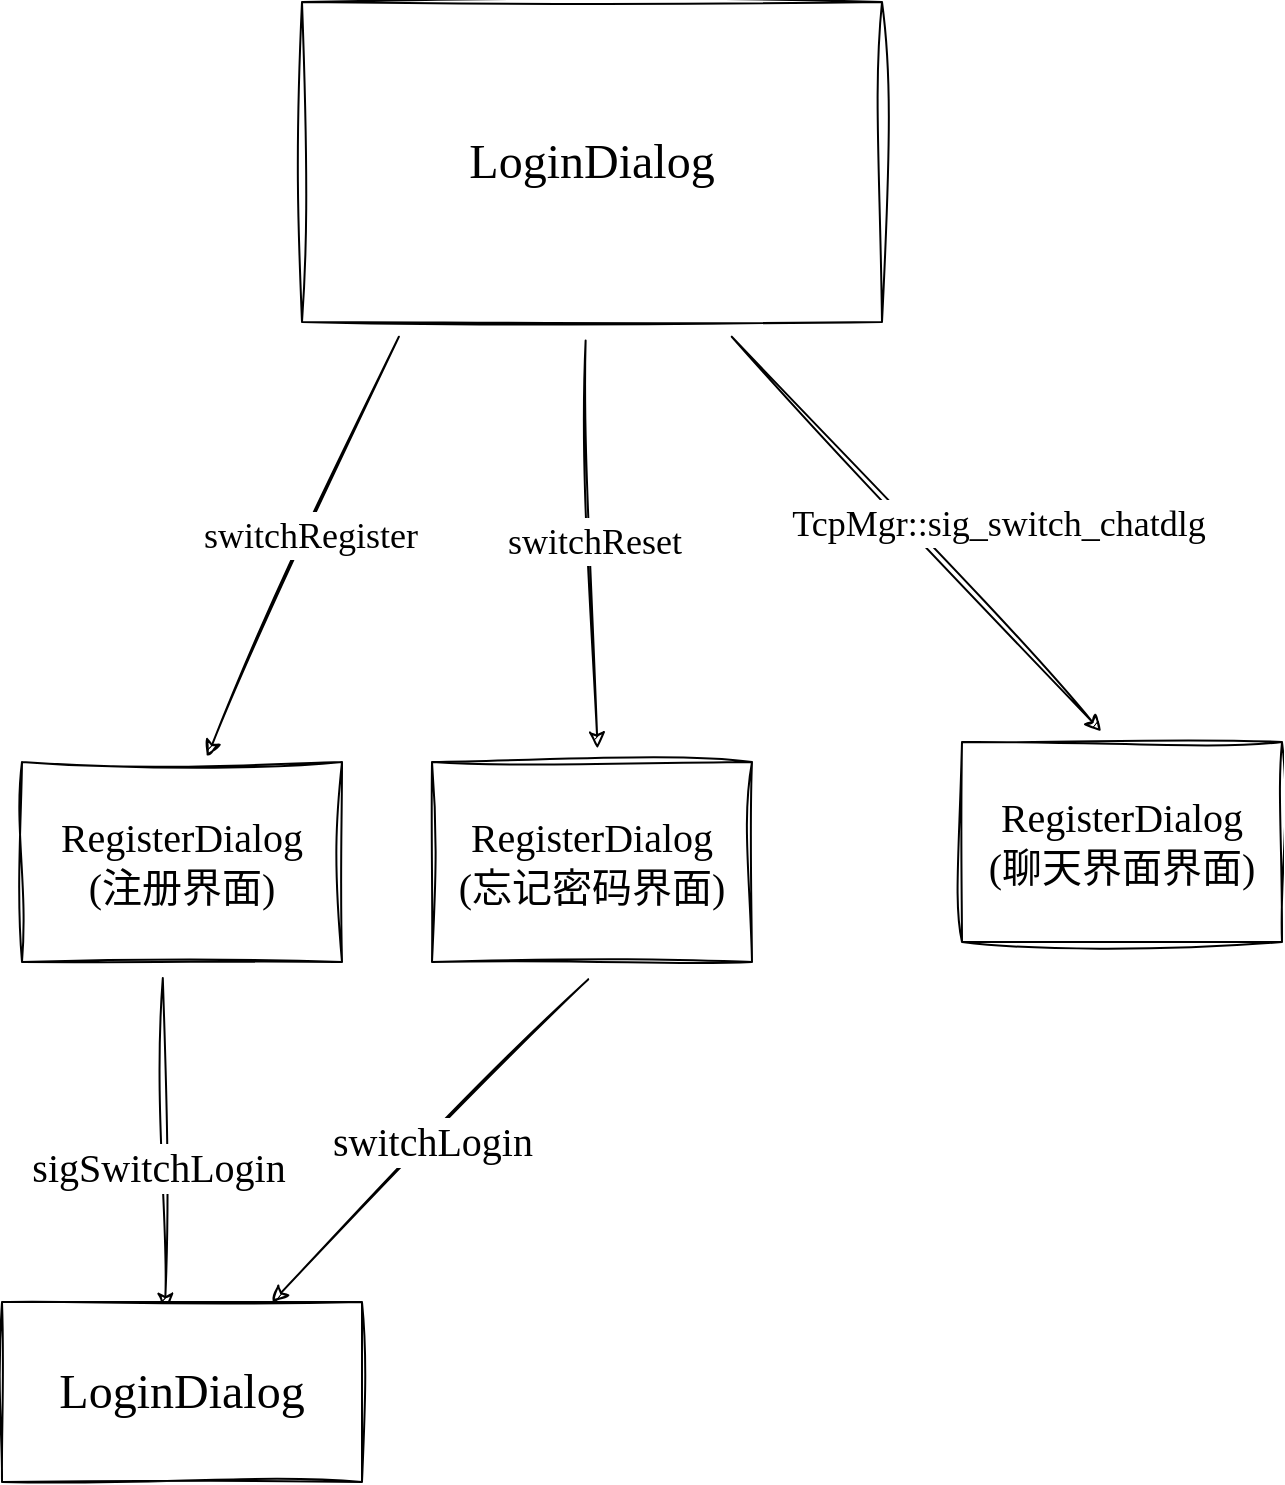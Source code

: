 <mxfile version="22.1.18" type="device">
  <diagram name="第 1 页" id="1KdzrKysrm_pPRe3ry2b">
    <mxGraphModel dx="1461" dy="717" grid="1" gridSize="10" guides="1" tooltips="1" connect="1" arrows="1" fold="1" page="1" pageScale="1" pageWidth="20000" pageHeight="20000" math="0" shadow="0">
      <root>
        <mxCell id="0" />
        <mxCell id="1" parent="0" />
        <mxCell id="7Vn9YL6_saJ21-usapcR-2" value="&lt;font face=&quot;Georgia&quot; style=&quot;font-size: 24px;&quot;&gt;LoginDialog&lt;/font&gt;" style="rounded=0;whiteSpace=wrap;html=1;sketch=1;hachureGap=4;jiggle=2;curveFitting=1;fontFamily=Architects Daughter;fontSource=https%3A%2F%2Ffonts.googleapis.com%2Fcss%3Ffamily%3DArchitects%2BDaughter;fontSize=20;" parent="1" vertex="1">
          <mxGeometry x="790" y="500" width="290" height="160" as="geometry" />
        </mxCell>
        <mxCell id="7Vn9YL6_saJ21-usapcR-3" value="" style="endArrow=classic;html=1;rounded=0;sketch=1;hachureGap=4;jiggle=2;curveFitting=1;fontFamily=Architects Daughter;fontSource=https%3A%2F%2Ffonts.googleapis.com%2Fcss%3Ffamily%3DArchitects%2BDaughter;fontSize=16;exitX=0.167;exitY=1.046;exitDx=0;exitDy=0;exitPerimeter=0;entryX=0.577;entryY=-0.027;entryDx=0;entryDy=0;entryPerimeter=0;" parent="1" source="7Vn9YL6_saJ21-usapcR-2" target="7Vn9YL6_saJ21-usapcR-12" edge="1">
          <mxGeometry width="50" height="50" relative="1" as="geometry">
            <mxPoint x="1080" y="800" as="sourcePoint" />
            <mxPoint x="760" y="860" as="targetPoint" />
          </mxGeometry>
        </mxCell>
        <mxCell id="7Vn9YL6_saJ21-usapcR-8" value="&lt;font style=&quot;font-size: 18px;&quot; face=&quot;Georgia&quot;&gt;switchRegister&lt;/font&gt;" style="edgeLabel;html=1;align=center;verticalAlign=middle;resizable=0;points=[];fontSize=20;fontFamily=Architects Daughter;" parent="7Vn9YL6_saJ21-usapcR-3" vertex="1" connectable="0">
          <mxGeometry x="-0.066" relative="1" as="geometry">
            <mxPoint as="offset" />
          </mxGeometry>
        </mxCell>
        <mxCell id="7Vn9YL6_saJ21-usapcR-4" value="" style="endArrow=classic;html=1;rounded=0;sketch=1;hachureGap=4;jiggle=2;curveFitting=1;fontFamily=Architects Daughter;fontSource=https%3A%2F%2Ffonts.googleapis.com%2Fcss%3Ffamily%3DArchitects%2BDaughter;fontSize=16;exitX=0.489;exitY=1.058;exitDx=0;exitDy=0;exitPerimeter=0;entryX=0.517;entryY=-0.067;entryDx=0;entryDy=0;entryPerimeter=0;" parent="1" source="7Vn9YL6_saJ21-usapcR-2" target="7Vn9YL6_saJ21-usapcR-13" edge="1">
          <mxGeometry width="50" height="50" relative="1" as="geometry">
            <mxPoint x="1080" y="800" as="sourcePoint" />
            <mxPoint x="935" y="850" as="targetPoint" />
          </mxGeometry>
        </mxCell>
        <mxCell id="7Vn9YL6_saJ21-usapcR-9" value="&lt;font face=&quot;Georgia&quot; style=&quot;font-size: 18px;&quot;&gt;switchReset&lt;/font&gt;" style="edgeLabel;html=1;align=center;verticalAlign=middle;resizable=0;points=[];fontSize=20;fontFamily=Architects Daughter;" parent="7Vn9YL6_saJ21-usapcR-4" vertex="1" connectable="0">
          <mxGeometry x="-0.025" y="1" relative="1" as="geometry">
            <mxPoint as="offset" />
          </mxGeometry>
        </mxCell>
        <mxCell id="7Vn9YL6_saJ21-usapcR-10" value="" style="endArrow=classic;html=1;rounded=0;sketch=1;hachureGap=4;jiggle=2;curveFitting=1;fontFamily=Architects Daughter;fontSource=https%3A%2F%2Ffonts.googleapis.com%2Fcss%3Ffamily%3DArchitects%2BDaughter;fontSize=16;exitX=0.741;exitY=1.046;exitDx=0;exitDy=0;exitPerimeter=0;entryX=0.435;entryY=-0.053;entryDx=0;entryDy=0;entryPerimeter=0;" parent="1" source="7Vn9YL6_saJ21-usapcR-2" target="7Vn9YL6_saJ21-usapcR-14" edge="1">
          <mxGeometry width="50" height="50" relative="1" as="geometry">
            <mxPoint x="1080" y="800" as="sourcePoint" />
            <mxPoint x="1170" y="850" as="targetPoint" />
          </mxGeometry>
        </mxCell>
        <mxCell id="7Vn9YL6_saJ21-usapcR-11" value="&lt;font face=&quot;Georgia&quot; style=&quot;font-size: 18px;&quot;&gt;TcpMgr::sig_switch_chatdlg&lt;/font&gt;" style="edgeLabel;html=1;align=center;verticalAlign=middle;resizable=0;points=[];fontSize=20;fontFamily=Architects Daughter;" parent="7Vn9YL6_saJ21-usapcR-10" vertex="1" connectable="0">
          <mxGeometry x="-0.064" relative="1" as="geometry">
            <mxPoint x="46" as="offset" />
          </mxGeometry>
        </mxCell>
        <mxCell id="7Vn9YL6_saJ21-usapcR-12" value="&lt;font face=&quot;Georgia&quot;&gt;RegisterDialog&lt;br&gt;(注册界面)&lt;br&gt;&lt;/font&gt;" style="rounded=0;whiteSpace=wrap;html=1;sketch=1;hachureGap=4;jiggle=2;curveFitting=1;fontFamily=Architects Daughter;fontSource=https%3A%2F%2Ffonts.googleapis.com%2Fcss%3Ffamily%3DArchitects%2BDaughter;fontSize=20;" parent="1" vertex="1">
          <mxGeometry x="650" y="880" width="160" height="100" as="geometry" />
        </mxCell>
        <mxCell id="7Vn9YL6_saJ21-usapcR-13" value="&lt;font face=&quot;Georgia&quot;&gt;RegisterDialog&lt;br&gt;(忘记密码界面)&lt;br&gt;&lt;/font&gt;" style="rounded=0;whiteSpace=wrap;html=1;sketch=1;hachureGap=4;jiggle=2;curveFitting=1;fontFamily=Architects Daughter;fontSource=https%3A%2F%2Ffonts.googleapis.com%2Fcss%3Ffamily%3DArchitects%2BDaughter;fontSize=20;" parent="1" vertex="1">
          <mxGeometry x="855" y="880" width="160" height="100" as="geometry" />
        </mxCell>
        <mxCell id="7Vn9YL6_saJ21-usapcR-14" value="&lt;font face=&quot;Georgia&quot;&gt;RegisterDialog&lt;br&gt;(聊天界面界面)&lt;br&gt;&lt;/font&gt;" style="rounded=0;whiteSpace=wrap;html=1;sketch=1;hachureGap=4;jiggle=2;curveFitting=1;fontFamily=Architects Daughter;fontSource=https%3A%2F%2Ffonts.googleapis.com%2Fcss%3Ffamily%3DArchitects%2BDaughter;fontSize=20;" parent="1" vertex="1">
          <mxGeometry x="1120" y="870" width="160" height="100" as="geometry" />
        </mxCell>
        <mxCell id="7Vn9YL6_saJ21-usapcR-17" value="" style="endArrow=classic;html=1;rounded=0;sketch=1;hachureGap=4;jiggle=2;curveFitting=1;fontFamily=Architects Daughter;fontSource=https%3A%2F%2Ffonts.googleapis.com%2Fcss%3Ffamily%3DArchitects%2BDaughter;fontSize=16;exitX=0.44;exitY=1.08;exitDx=0;exitDy=0;exitPerimeter=0;entryX=0.454;entryY=0.044;entryDx=0;entryDy=0;entryPerimeter=0;" parent="1" source="7Vn9YL6_saJ21-usapcR-12" target="7Vn9YL6_saJ21-usapcR-22" edge="1">
          <mxGeometry width="50" height="50" relative="1" as="geometry">
            <mxPoint x="1080" y="1000" as="sourcePoint" />
            <mxPoint x="720" y="1100" as="targetPoint" />
          </mxGeometry>
        </mxCell>
        <mxCell id="7Vn9YL6_saJ21-usapcR-19" value="&lt;font face=&quot;Georgia&quot;&gt;sigSwitchLogin&lt;/font&gt;" style="edgeLabel;html=1;align=center;verticalAlign=middle;resizable=0;points=[];fontSize=20;fontFamily=Architects Daughter;" parent="7Vn9YL6_saJ21-usapcR-17" vertex="1" connectable="0">
          <mxGeometry x="0.138" y="-3" relative="1" as="geometry">
            <mxPoint as="offset" />
          </mxGeometry>
        </mxCell>
        <mxCell id="7Vn9YL6_saJ21-usapcR-22" value="&lt;font face=&quot;Georgia&quot; style=&quot;font-size: 24px;&quot;&gt;LoginDialog&lt;/font&gt;" style="rounded=0;whiteSpace=wrap;html=1;sketch=1;hachureGap=4;jiggle=2;curveFitting=1;fontFamily=Architects Daughter;fontSource=https%3A%2F%2Ffonts.googleapis.com%2Fcss%3Ffamily%3DArchitects%2BDaughter;fontSize=20;" parent="1" vertex="1">
          <mxGeometry x="640" y="1150" width="180" height="90" as="geometry" />
        </mxCell>
        <mxCell id="7Vn9YL6_saJ21-usapcR-24" value="" style="endArrow=classic;html=1;rounded=0;sketch=1;hachureGap=4;jiggle=2;curveFitting=1;fontFamily=Architects Daughter;fontSource=https%3A%2F%2Ffonts.googleapis.com%2Fcss%3Ffamily%3DArchitects%2BDaughter;fontSize=16;exitX=0.488;exitY=1.087;exitDx=0;exitDy=0;exitPerimeter=0;entryX=0.75;entryY=0;entryDx=0;entryDy=0;" parent="1" source="7Vn9YL6_saJ21-usapcR-13" target="7Vn9YL6_saJ21-usapcR-22" edge="1">
          <mxGeometry width="50" height="50" relative="1" as="geometry">
            <mxPoint x="1080" y="1020" as="sourcePoint" />
            <mxPoint x="1130" y="970" as="targetPoint" />
          </mxGeometry>
        </mxCell>
        <mxCell id="7Vn9YL6_saJ21-usapcR-25" value="&lt;font face=&quot;Georgia&quot;&gt;switchLogin&lt;/font&gt;" style="edgeLabel;html=1;align=center;verticalAlign=middle;resizable=0;points=[];fontSize=20;fontFamily=Architects Daughter;" parent="7Vn9YL6_saJ21-usapcR-24" vertex="1" connectable="0">
          <mxGeometry x="-0.265" relative="1" as="geometry">
            <mxPoint x="-20" y="22" as="offset" />
          </mxGeometry>
        </mxCell>
      </root>
    </mxGraphModel>
  </diagram>
</mxfile>
